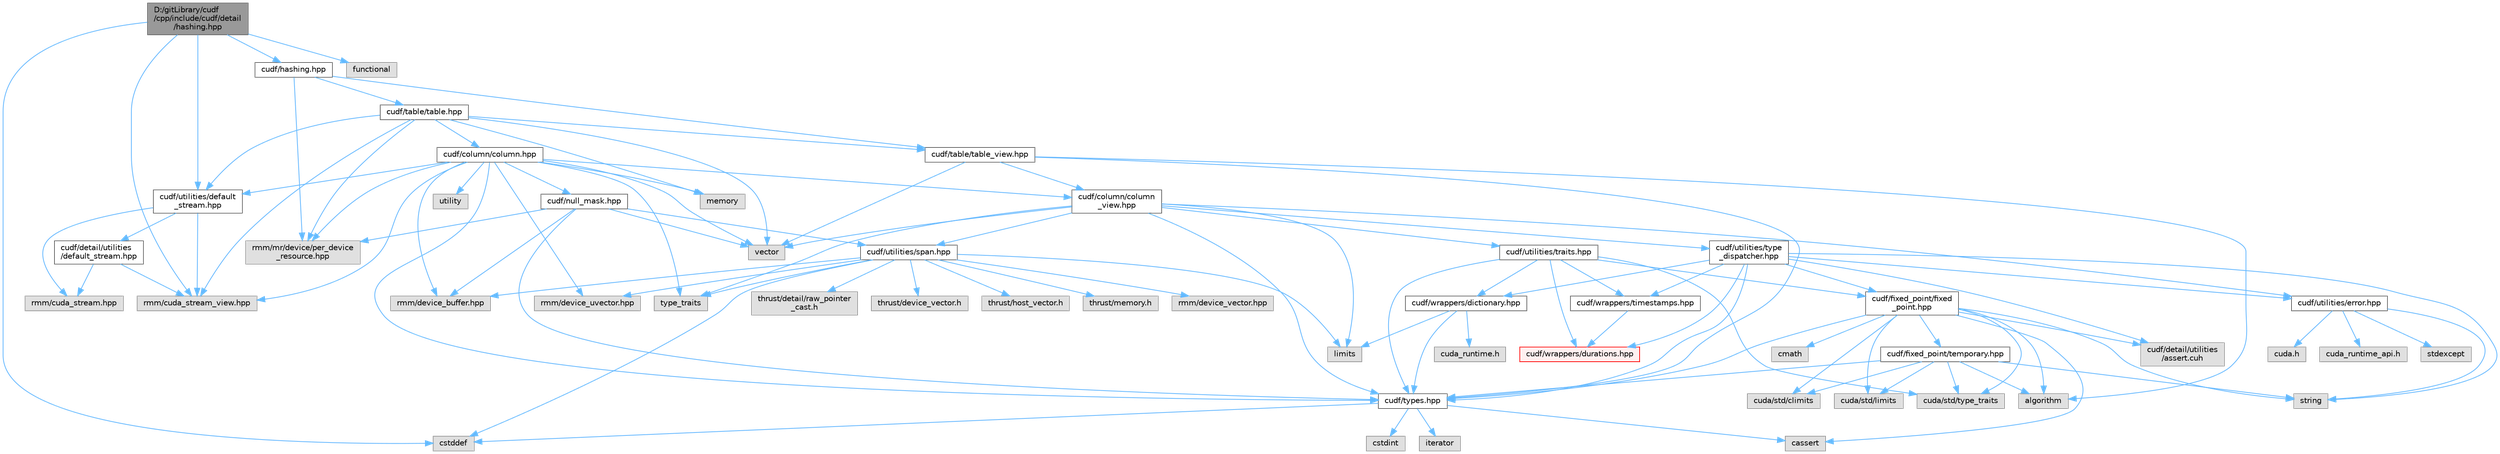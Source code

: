 digraph "D:/gitLibrary/cudf/cpp/include/cudf/detail/hashing.hpp"
{
 // LATEX_PDF_SIZE
  bgcolor="transparent";
  edge [fontname=Helvetica,fontsize=10,labelfontname=Helvetica,labelfontsize=10];
  node [fontname=Helvetica,fontsize=10,shape=box,height=0.2,width=0.4];
  Node1 [id="Node000001",label="D:/gitLibrary/cudf\l/cpp/include/cudf/detail\l/hashing.hpp",height=0.2,width=0.4,color="gray40", fillcolor="grey60", style="filled", fontcolor="black",tooltip=" "];
  Node1 -> Node2 [id="edge102_Node000001_Node000002",color="steelblue1",style="solid",tooltip=" "];
  Node2 [id="Node000002",label="cudf/hashing.hpp",height=0.2,width=0.4,color="grey40", fillcolor="white", style="filled",URL="$hashing_8hpp.html",tooltip=" "];
  Node2 -> Node3 [id="edge103_Node000002_Node000003",color="steelblue1",style="solid",tooltip=" "];
  Node3 [id="Node000003",label="cudf/table/table.hpp",height=0.2,width=0.4,color="grey40", fillcolor="white", style="filled",URL="$table_8hpp.html",tooltip="Class definition for cudf::table"];
  Node3 -> Node4 [id="edge104_Node000003_Node000004",color="steelblue1",style="solid",tooltip=" "];
  Node4 [id="Node000004",label="cudf/column/column.hpp",height=0.2,width=0.4,color="grey40", fillcolor="white", style="filled",URL="$column_8hpp.html",tooltip="Class definition for cudf::column"];
  Node4 -> Node5 [id="edge105_Node000004_Node000005",color="steelblue1",style="solid",tooltip=" "];
  Node5 [id="Node000005",label="cudf/column/column\l_view.hpp",height=0.2,width=0.4,color="grey40", fillcolor="white", style="filled",URL="$column__view_8hpp.html",tooltip="column view class definitions"];
  Node5 -> Node6 [id="edge106_Node000005_Node000006",color="steelblue1",style="solid",tooltip=" "];
  Node6 [id="Node000006",label="cudf/types.hpp",height=0.2,width=0.4,color="grey40", fillcolor="white", style="filled",URL="$types_8hpp.html",tooltip="Type declarations for libcudf."];
  Node6 -> Node7 [id="edge107_Node000006_Node000007",color="steelblue1",style="solid",tooltip=" "];
  Node7 [id="Node000007",label="cassert",height=0.2,width=0.4,color="grey60", fillcolor="#E0E0E0", style="filled",tooltip=" "];
  Node6 -> Node8 [id="edge108_Node000006_Node000008",color="steelblue1",style="solid",tooltip=" "];
  Node8 [id="Node000008",label="cstddef",height=0.2,width=0.4,color="grey60", fillcolor="#E0E0E0", style="filled",tooltip=" "];
  Node6 -> Node9 [id="edge109_Node000006_Node000009",color="steelblue1",style="solid",tooltip=" "];
  Node9 [id="Node000009",label="cstdint",height=0.2,width=0.4,color="grey60", fillcolor="#E0E0E0", style="filled",tooltip=" "];
  Node6 -> Node10 [id="edge110_Node000006_Node000010",color="steelblue1",style="solid",tooltip=" "];
  Node10 [id="Node000010",label="iterator",height=0.2,width=0.4,color="grey60", fillcolor="#E0E0E0", style="filled",tooltip=" "];
  Node5 -> Node11 [id="edge111_Node000005_Node000011",color="steelblue1",style="solid",tooltip=" "];
  Node11 [id="Node000011",label="cudf/utilities/error.hpp",height=0.2,width=0.4,color="grey40", fillcolor="white", style="filled",URL="$error_8hpp.html",tooltip=" "];
  Node11 -> Node12 [id="edge112_Node000011_Node000012",color="steelblue1",style="solid",tooltip=" "];
  Node12 [id="Node000012",label="cuda.h",height=0.2,width=0.4,color="grey60", fillcolor="#E0E0E0", style="filled",tooltip=" "];
  Node11 -> Node13 [id="edge113_Node000011_Node000013",color="steelblue1",style="solid",tooltip=" "];
  Node13 [id="Node000013",label="cuda_runtime_api.h",height=0.2,width=0.4,color="grey60", fillcolor="#E0E0E0", style="filled",tooltip=" "];
  Node11 -> Node14 [id="edge114_Node000011_Node000014",color="steelblue1",style="solid",tooltip=" "];
  Node14 [id="Node000014",label="stdexcept",height=0.2,width=0.4,color="grey60", fillcolor="#E0E0E0", style="filled",tooltip=" "];
  Node11 -> Node15 [id="edge115_Node000011_Node000015",color="steelblue1",style="solid",tooltip=" "];
  Node15 [id="Node000015",label="string",height=0.2,width=0.4,color="grey60", fillcolor="#E0E0E0", style="filled",tooltip=" "];
  Node5 -> Node16 [id="edge116_Node000005_Node000016",color="steelblue1",style="solid",tooltip=" "];
  Node16 [id="Node000016",label="cudf/utilities/span.hpp",height=0.2,width=0.4,color="grey40", fillcolor="white", style="filled",URL="$span_8hpp.html",tooltip=" "];
  Node16 -> Node17 [id="edge117_Node000016_Node000017",color="steelblue1",style="solid",tooltip=" "];
  Node17 [id="Node000017",label="rmm/device_buffer.hpp",height=0.2,width=0.4,color="grey60", fillcolor="#E0E0E0", style="filled",tooltip=" "];
  Node16 -> Node18 [id="edge118_Node000016_Node000018",color="steelblue1",style="solid",tooltip=" "];
  Node18 [id="Node000018",label="rmm/device_uvector.hpp",height=0.2,width=0.4,color="grey60", fillcolor="#E0E0E0", style="filled",tooltip=" "];
  Node16 -> Node19 [id="edge119_Node000016_Node000019",color="steelblue1",style="solid",tooltip=" "];
  Node19 [id="Node000019",label="rmm/device_vector.hpp",height=0.2,width=0.4,color="grey60", fillcolor="#E0E0E0", style="filled",tooltip=" "];
  Node16 -> Node20 [id="edge120_Node000016_Node000020",color="steelblue1",style="solid",tooltip=" "];
  Node20 [id="Node000020",label="thrust/detail/raw_pointer\l_cast.h",height=0.2,width=0.4,color="grey60", fillcolor="#E0E0E0", style="filled",tooltip=" "];
  Node16 -> Node21 [id="edge121_Node000016_Node000021",color="steelblue1",style="solid",tooltip=" "];
  Node21 [id="Node000021",label="thrust/device_vector.h",height=0.2,width=0.4,color="grey60", fillcolor="#E0E0E0", style="filled",tooltip=" "];
  Node16 -> Node22 [id="edge122_Node000016_Node000022",color="steelblue1",style="solid",tooltip=" "];
  Node22 [id="Node000022",label="thrust/host_vector.h",height=0.2,width=0.4,color="grey60", fillcolor="#E0E0E0", style="filled",tooltip=" "];
  Node16 -> Node23 [id="edge123_Node000016_Node000023",color="steelblue1",style="solid",tooltip=" "];
  Node23 [id="Node000023",label="thrust/memory.h",height=0.2,width=0.4,color="grey60", fillcolor="#E0E0E0", style="filled",tooltip=" "];
  Node16 -> Node8 [id="edge124_Node000016_Node000008",color="steelblue1",style="solid",tooltip=" "];
  Node16 -> Node24 [id="edge125_Node000016_Node000024",color="steelblue1",style="solid",tooltip=" "];
  Node24 [id="Node000024",label="limits",height=0.2,width=0.4,color="grey60", fillcolor="#E0E0E0", style="filled",tooltip=" "];
  Node16 -> Node25 [id="edge126_Node000016_Node000025",color="steelblue1",style="solid",tooltip=" "];
  Node25 [id="Node000025",label="type_traits",height=0.2,width=0.4,color="grey60", fillcolor="#E0E0E0", style="filled",tooltip=" "];
  Node5 -> Node26 [id="edge127_Node000005_Node000026",color="steelblue1",style="solid",tooltip=" "];
  Node26 [id="Node000026",label="cudf/utilities/traits.hpp",height=0.2,width=0.4,color="grey40", fillcolor="white", style="filled",URL="$traits_8hpp.html",tooltip=" "];
  Node26 -> Node27 [id="edge128_Node000026_Node000027",color="steelblue1",style="solid",tooltip=" "];
  Node27 [id="Node000027",label="cudf/fixed_point/fixed\l_point.hpp",height=0.2,width=0.4,color="grey40", fillcolor="white", style="filled",URL="$fixed__point_8hpp.html",tooltip="Class definition for fixed point data type"];
  Node27 -> Node28 [id="edge129_Node000027_Node000028",color="steelblue1",style="solid",tooltip=" "];
  Node28 [id="Node000028",label="cudf/detail/utilities\l/assert.cuh",height=0.2,width=0.4,color="grey60", fillcolor="#E0E0E0", style="filled",tooltip=" "];
  Node27 -> Node29 [id="edge130_Node000027_Node000029",color="steelblue1",style="solid",tooltip=" "];
  Node29 [id="Node000029",label="cudf/fixed_point/temporary.hpp",height=0.2,width=0.4,color="grey40", fillcolor="white", style="filled",URL="$temporary_8hpp.html",tooltip=" "];
  Node29 -> Node6 [id="edge131_Node000029_Node000006",color="steelblue1",style="solid",tooltip=" "];
  Node29 -> Node30 [id="edge132_Node000029_Node000030",color="steelblue1",style="solid",tooltip=" "];
  Node30 [id="Node000030",label="cuda/std/climits",height=0.2,width=0.4,color="grey60", fillcolor="#E0E0E0", style="filled",tooltip=" "];
  Node29 -> Node31 [id="edge133_Node000029_Node000031",color="steelblue1",style="solid",tooltip=" "];
  Node31 [id="Node000031",label="cuda/std/limits",height=0.2,width=0.4,color="grey60", fillcolor="#E0E0E0", style="filled",tooltip=" "];
  Node29 -> Node32 [id="edge134_Node000029_Node000032",color="steelblue1",style="solid",tooltip=" "];
  Node32 [id="Node000032",label="cuda/std/type_traits",height=0.2,width=0.4,color="grey60", fillcolor="#E0E0E0", style="filled",tooltip=" "];
  Node29 -> Node33 [id="edge135_Node000029_Node000033",color="steelblue1",style="solid",tooltip=" "];
  Node33 [id="Node000033",label="algorithm",height=0.2,width=0.4,color="grey60", fillcolor="#E0E0E0", style="filled",tooltip=" "];
  Node29 -> Node15 [id="edge136_Node000029_Node000015",color="steelblue1",style="solid",tooltip=" "];
  Node27 -> Node6 [id="edge137_Node000027_Node000006",color="steelblue1",style="solid",tooltip=" "];
  Node27 -> Node30 [id="edge138_Node000027_Node000030",color="steelblue1",style="solid",tooltip=" "];
  Node27 -> Node31 [id="edge139_Node000027_Node000031",color="steelblue1",style="solid",tooltip=" "];
  Node27 -> Node32 [id="edge140_Node000027_Node000032",color="steelblue1",style="solid",tooltip=" "];
  Node27 -> Node33 [id="edge141_Node000027_Node000033",color="steelblue1",style="solid",tooltip=" "];
  Node27 -> Node7 [id="edge142_Node000027_Node000007",color="steelblue1",style="solid",tooltip=" "];
  Node27 -> Node34 [id="edge143_Node000027_Node000034",color="steelblue1",style="solid",tooltip=" "];
  Node34 [id="Node000034",label="cmath",height=0.2,width=0.4,color="grey60", fillcolor="#E0E0E0", style="filled",tooltip=" "];
  Node27 -> Node15 [id="edge144_Node000027_Node000015",color="steelblue1",style="solid",tooltip=" "];
  Node26 -> Node6 [id="edge145_Node000026_Node000006",color="steelblue1",style="solid",tooltip=" "];
  Node26 -> Node35 [id="edge146_Node000026_Node000035",color="steelblue1",style="solid",tooltip=" "];
  Node35 [id="Node000035",label="cudf/wrappers/dictionary.hpp",height=0.2,width=0.4,color="grey40", fillcolor="white", style="filled",URL="$dictionary_8hpp.html",tooltip="Concrete type definition for dictionary columns."];
  Node35 -> Node36 [id="edge147_Node000035_Node000036",color="steelblue1",style="solid",tooltip=" "];
  Node36 [id="Node000036",label="cuda_runtime.h",height=0.2,width=0.4,color="grey60", fillcolor="#E0E0E0", style="filled",tooltip=" "];
  Node35 -> Node6 [id="edge148_Node000035_Node000006",color="steelblue1",style="solid",tooltip=" "];
  Node35 -> Node24 [id="edge149_Node000035_Node000024",color="steelblue1",style="solid",tooltip=" "];
  Node26 -> Node37 [id="edge150_Node000026_Node000037",color="steelblue1",style="solid",tooltip=" "];
  Node37 [id="Node000037",label="cudf/wrappers/durations.hpp",height=0.2,width=0.4,color="red", fillcolor="#FFF0F0", style="filled",URL="$durations_8hpp.html",tooltip="Concrete type definitions for int32_t and int64_t durations in varying resolutions."];
  Node26 -> Node39 [id="edge151_Node000026_Node000039",color="steelblue1",style="solid",tooltip=" "];
  Node39 [id="Node000039",label="cudf/wrappers/timestamps.hpp",height=0.2,width=0.4,color="grey40", fillcolor="white", style="filled",URL="$timestamps_8hpp.html",tooltip="Concrete type definitions for int32_t and int64_t timestamps in varying resolutions as durations sinc..."];
  Node39 -> Node37 [id="edge152_Node000039_Node000037",color="steelblue1",style="solid",tooltip=" "];
  Node26 -> Node32 [id="edge153_Node000026_Node000032",color="steelblue1",style="solid",tooltip=" "];
  Node5 -> Node40 [id="edge154_Node000005_Node000040",color="steelblue1",style="solid",tooltip=" "];
  Node40 [id="Node000040",label="cudf/utilities/type\l_dispatcher.hpp",height=0.2,width=0.4,color="grey40", fillcolor="white", style="filled",URL="$type__dispatcher_8hpp.html",tooltip="Defines the mapping between cudf::type_id runtime type information and concrete C++ types."];
  Node40 -> Node28 [id="edge155_Node000040_Node000028",color="steelblue1",style="solid",tooltip=" "];
  Node40 -> Node27 [id="edge156_Node000040_Node000027",color="steelblue1",style="solid",tooltip=" "];
  Node40 -> Node6 [id="edge157_Node000040_Node000006",color="steelblue1",style="solid",tooltip=" "];
  Node40 -> Node11 [id="edge158_Node000040_Node000011",color="steelblue1",style="solid",tooltip=" "];
  Node40 -> Node35 [id="edge159_Node000040_Node000035",color="steelblue1",style="solid",tooltip=" "];
  Node40 -> Node37 [id="edge160_Node000040_Node000037",color="steelblue1",style="solid",tooltip=" "];
  Node40 -> Node39 [id="edge161_Node000040_Node000039",color="steelblue1",style="solid",tooltip=" "];
  Node40 -> Node15 [id="edge162_Node000040_Node000015",color="steelblue1",style="solid",tooltip=" "];
  Node5 -> Node24 [id="edge163_Node000005_Node000024",color="steelblue1",style="solid",tooltip=" "];
  Node5 -> Node25 [id="edge164_Node000005_Node000025",color="steelblue1",style="solid",tooltip=" "];
  Node5 -> Node41 [id="edge165_Node000005_Node000041",color="steelblue1",style="solid",tooltip=" "];
  Node41 [id="Node000041",label="vector",height=0.2,width=0.4,color="grey60", fillcolor="#E0E0E0", style="filled",tooltip=" "];
  Node4 -> Node42 [id="edge166_Node000004_Node000042",color="steelblue1",style="solid",tooltip=" "];
  Node42 [id="Node000042",label="cudf/null_mask.hpp",height=0.2,width=0.4,color="grey40", fillcolor="white", style="filled",URL="$null__mask_8hpp.html",tooltip="APIs for managing validity bitmasks"];
  Node42 -> Node6 [id="edge167_Node000042_Node000006",color="steelblue1",style="solid",tooltip=" "];
  Node42 -> Node16 [id="edge168_Node000042_Node000016",color="steelblue1",style="solid",tooltip=" "];
  Node42 -> Node17 [id="edge169_Node000042_Node000017",color="steelblue1",style="solid",tooltip=" "];
  Node42 -> Node43 [id="edge170_Node000042_Node000043",color="steelblue1",style="solid",tooltip=" "];
  Node43 [id="Node000043",label="rmm/mr/device/per_device\l_resource.hpp",height=0.2,width=0.4,color="grey60", fillcolor="#E0E0E0", style="filled",tooltip=" "];
  Node42 -> Node41 [id="edge171_Node000042_Node000041",color="steelblue1",style="solid",tooltip=" "];
  Node4 -> Node6 [id="edge172_Node000004_Node000006",color="steelblue1",style="solid",tooltip=" "];
  Node4 -> Node44 [id="edge173_Node000004_Node000044",color="steelblue1",style="solid",tooltip=" "];
  Node44 [id="Node000044",label="cudf/utilities/default\l_stream.hpp",height=0.2,width=0.4,color="grey40", fillcolor="white", style="filled",URL="$utilities_2default__stream_8hpp.html",tooltip=" "];
  Node44 -> Node45 [id="edge174_Node000044_Node000045",color="steelblue1",style="solid",tooltip=" "];
  Node45 [id="Node000045",label="cudf/detail/utilities\l/default_stream.hpp",height=0.2,width=0.4,color="grey40", fillcolor="white", style="filled",URL="$detail_2utilities_2default__stream_8hpp.html",tooltip=" "];
  Node45 -> Node46 [id="edge175_Node000045_Node000046",color="steelblue1",style="solid",tooltip=" "];
  Node46 [id="Node000046",label="rmm/cuda_stream.hpp",height=0.2,width=0.4,color="grey60", fillcolor="#E0E0E0", style="filled",tooltip=" "];
  Node45 -> Node47 [id="edge176_Node000045_Node000047",color="steelblue1",style="solid",tooltip=" "];
  Node47 [id="Node000047",label="rmm/cuda_stream_view.hpp",height=0.2,width=0.4,color="grey60", fillcolor="#E0E0E0", style="filled",tooltip=" "];
  Node44 -> Node46 [id="edge177_Node000044_Node000046",color="steelblue1",style="solid",tooltip=" "];
  Node44 -> Node47 [id="edge178_Node000044_Node000047",color="steelblue1",style="solid",tooltip=" "];
  Node4 -> Node47 [id="edge179_Node000004_Node000047",color="steelblue1",style="solid",tooltip=" "];
  Node4 -> Node17 [id="edge180_Node000004_Node000017",color="steelblue1",style="solid",tooltip=" "];
  Node4 -> Node18 [id="edge181_Node000004_Node000018",color="steelblue1",style="solid",tooltip=" "];
  Node4 -> Node43 [id="edge182_Node000004_Node000043",color="steelblue1",style="solid",tooltip=" "];
  Node4 -> Node48 [id="edge183_Node000004_Node000048",color="steelblue1",style="solid",tooltip=" "];
  Node48 [id="Node000048",label="memory",height=0.2,width=0.4,color="grey60", fillcolor="#E0E0E0", style="filled",tooltip=" "];
  Node4 -> Node25 [id="edge184_Node000004_Node000025",color="steelblue1",style="solid",tooltip=" "];
  Node4 -> Node49 [id="edge185_Node000004_Node000049",color="steelblue1",style="solid",tooltip=" "];
  Node49 [id="Node000049",label="utility",height=0.2,width=0.4,color="grey60", fillcolor="#E0E0E0", style="filled",tooltip=" "];
  Node4 -> Node41 [id="edge186_Node000004_Node000041",color="steelblue1",style="solid",tooltip=" "];
  Node3 -> Node50 [id="edge187_Node000003_Node000050",color="steelblue1",style="solid",tooltip=" "];
  Node50 [id="Node000050",label="cudf/table/table_view.hpp",height=0.2,width=0.4,color="grey40", fillcolor="white", style="filled",URL="$table__view_8hpp.html",tooltip="Class definitions for (mutable)_table_view"];
  Node50 -> Node5 [id="edge188_Node000050_Node000005",color="steelblue1",style="solid",tooltip=" "];
  Node50 -> Node6 [id="edge189_Node000050_Node000006",color="steelblue1",style="solid",tooltip=" "];
  Node50 -> Node33 [id="edge190_Node000050_Node000033",color="steelblue1",style="solid",tooltip=" "];
  Node50 -> Node41 [id="edge191_Node000050_Node000041",color="steelblue1",style="solid",tooltip=" "];
  Node3 -> Node44 [id="edge192_Node000003_Node000044",color="steelblue1",style="solid",tooltip=" "];
  Node3 -> Node47 [id="edge193_Node000003_Node000047",color="steelblue1",style="solid",tooltip=" "];
  Node3 -> Node43 [id="edge194_Node000003_Node000043",color="steelblue1",style="solid",tooltip=" "];
  Node3 -> Node48 [id="edge195_Node000003_Node000048",color="steelblue1",style="solid",tooltip=" "];
  Node3 -> Node41 [id="edge196_Node000003_Node000041",color="steelblue1",style="solid",tooltip=" "];
  Node2 -> Node50 [id="edge197_Node000002_Node000050",color="steelblue1",style="solid",tooltip=" "];
  Node2 -> Node43 [id="edge198_Node000002_Node000043",color="steelblue1",style="solid",tooltip=" "];
  Node1 -> Node44 [id="edge199_Node000001_Node000044",color="steelblue1",style="solid",tooltip=" "];
  Node1 -> Node47 [id="edge200_Node000001_Node000047",color="steelblue1",style="solid",tooltip=" "];
  Node1 -> Node8 [id="edge201_Node000001_Node000008",color="steelblue1",style="solid",tooltip=" "];
  Node1 -> Node51 [id="edge202_Node000001_Node000051",color="steelblue1",style="solid",tooltip=" "];
  Node51 [id="Node000051",label="functional",height=0.2,width=0.4,color="grey60", fillcolor="#E0E0E0", style="filled",tooltip=" "];
}
